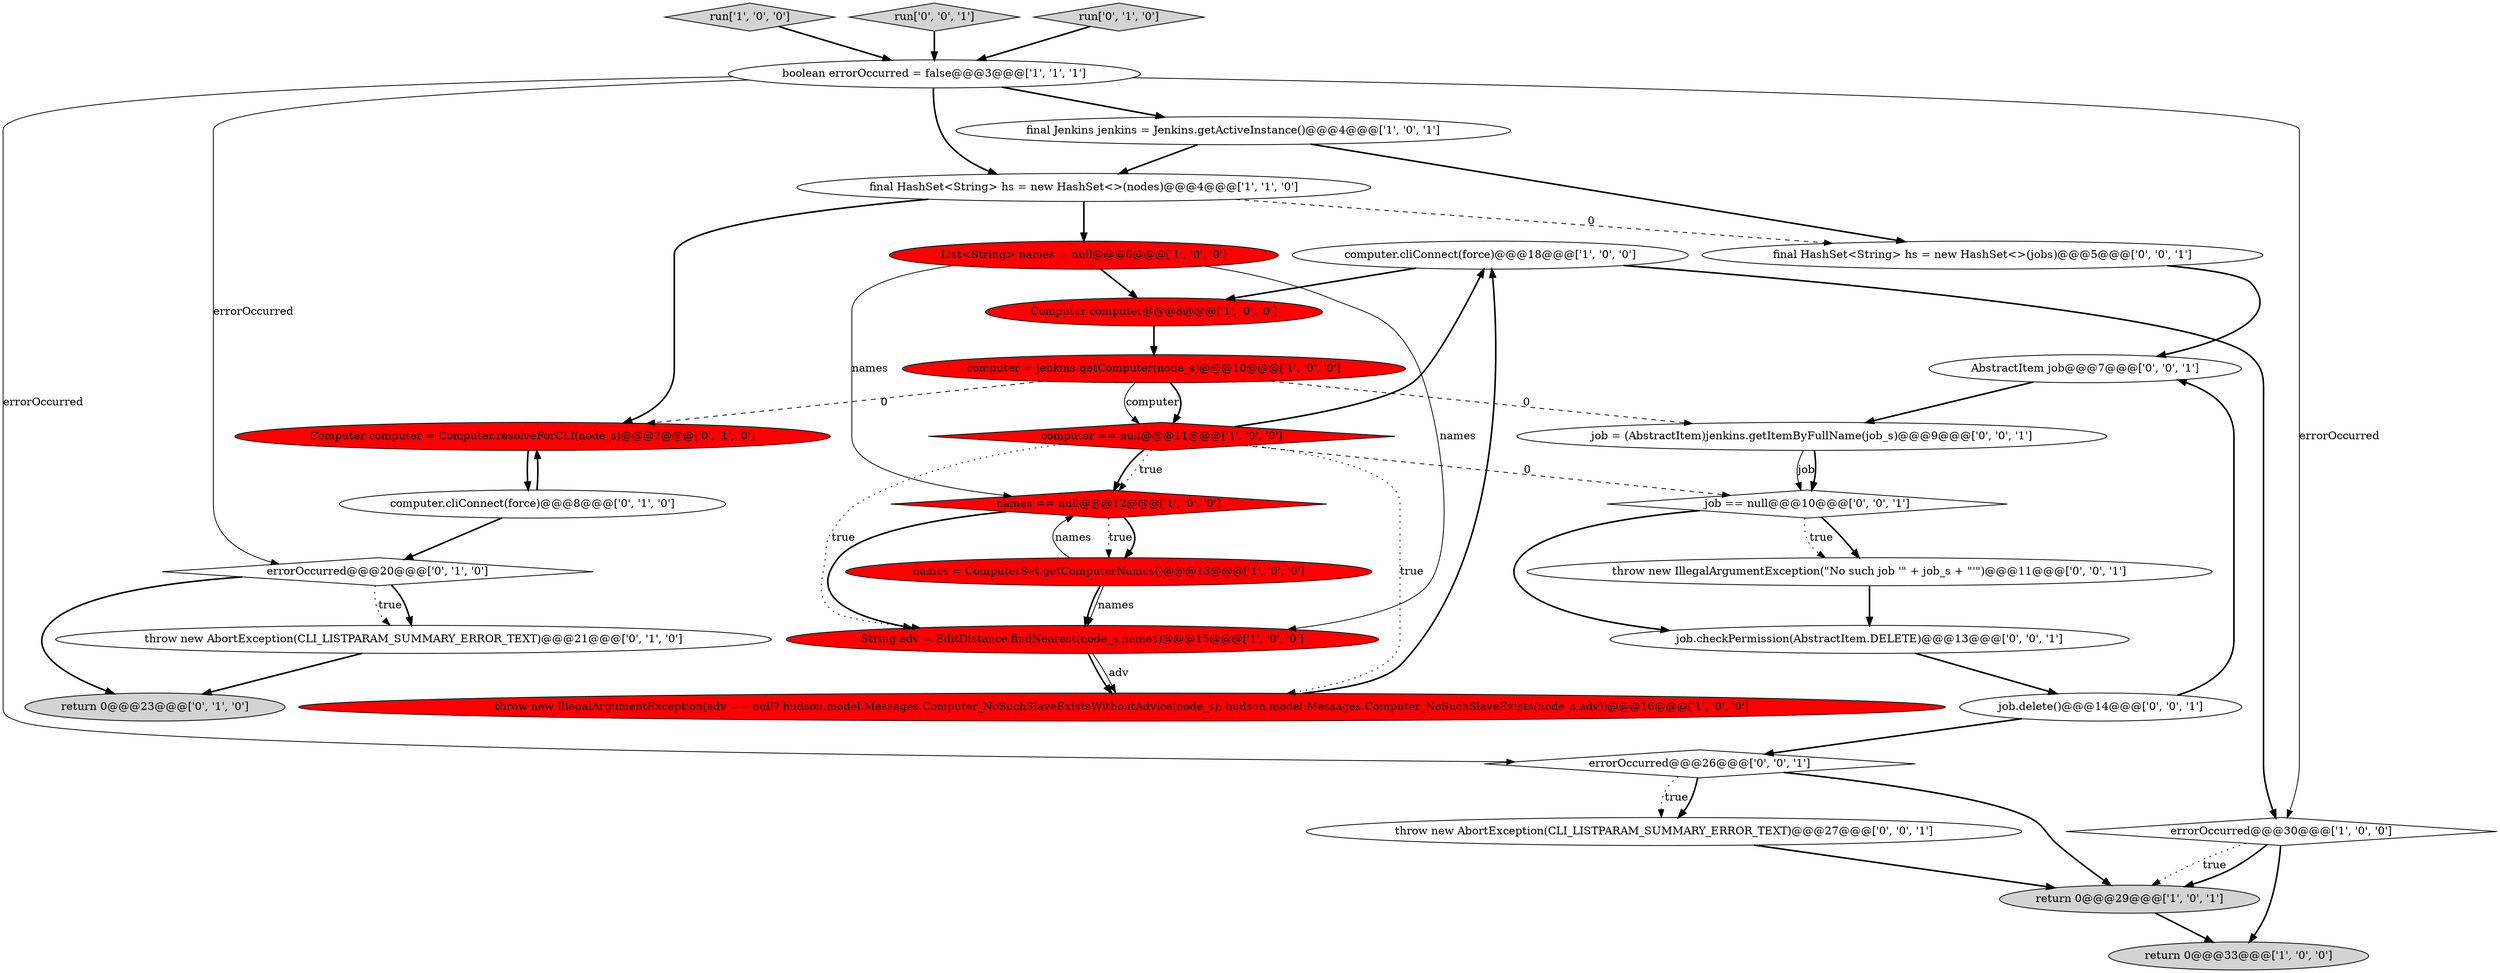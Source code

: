 digraph {
26 [style = filled, label = "final HashSet<String> hs = new HashSet<>(jobs)@@@5@@@['0', '0', '1']", fillcolor = white, shape = ellipse image = "AAA0AAABBB3BBB"];
17 [style = filled, label = "computer.cliConnect(force)@@@8@@@['0', '1', '0']", fillcolor = white, shape = ellipse image = "AAA0AAABBB2BBB"];
5 [style = filled, label = "run['1', '0', '0']", fillcolor = lightgray, shape = diamond image = "AAA0AAABBB1BBB"];
28 [style = filled, label = "job = (AbstractItem)jenkins.getItemByFullName(job_s)@@@9@@@['0', '0', '1']", fillcolor = white, shape = ellipse image = "AAA0AAABBB3BBB"];
20 [style = filled, label = "throw new AbortException(CLI_LISTPARAM_SUMMARY_ERROR_TEXT)@@@21@@@['0', '1', '0']", fillcolor = white, shape = ellipse image = "AAA0AAABBB2BBB"];
14 [style = filled, label = "names = ComputerSet.getComputerNames()@@@13@@@['1', '0', '0']", fillcolor = red, shape = ellipse image = "AAA1AAABBB1BBB"];
10 [style = filled, label = "computer == null@@@11@@@['1', '0', '0']", fillcolor = red, shape = diamond image = "AAA1AAABBB1BBB"];
8 [style = filled, label = "final HashSet<String> hs = new HashSet<>(nodes)@@@4@@@['1', '1', '0']", fillcolor = white, shape = ellipse image = "AAA0AAABBB1BBB"];
18 [style = filled, label = "errorOccurred@@@20@@@['0', '1', '0']", fillcolor = white, shape = diamond image = "AAA0AAABBB2BBB"];
3 [style = filled, label = "computer.cliConnect(force)@@@18@@@['1', '0', '0']", fillcolor = white, shape = ellipse image = "AAA0AAABBB1BBB"];
27 [style = filled, label = "errorOccurred@@@26@@@['0', '0', '1']", fillcolor = white, shape = diamond image = "AAA0AAABBB3BBB"];
25 [style = filled, label = "AbstractItem job@@@7@@@['0', '0', '1']", fillcolor = white, shape = ellipse image = "AAA0AAABBB3BBB"];
19 [style = filled, label = "Computer computer = Computer.resolveForCLI(node_s)@@@7@@@['0', '1', '0']", fillcolor = red, shape = ellipse image = "AAA1AAABBB2BBB"];
31 [style = filled, label = "job.checkPermission(AbstractItem.DELETE)@@@13@@@['0', '0', '1']", fillcolor = white, shape = ellipse image = "AAA0AAABBB3BBB"];
9 [style = filled, label = "return 0@@@33@@@['1', '0', '0']", fillcolor = lightgray, shape = ellipse image = "AAA0AAABBB1BBB"];
23 [style = filled, label = "job == null@@@10@@@['0', '0', '1']", fillcolor = white, shape = diamond image = "AAA0AAABBB3BBB"];
1 [style = filled, label = "throw new IllegalArgumentException(adv == null? hudson.model.Messages.Computer_NoSuchSlaveExistsWithoutAdvice(node_s): hudson.model.Messages.Computer_NoSuchSlaveExists(node_s,adv))@@@16@@@['1', '0', '0']", fillcolor = red, shape = ellipse image = "AAA1AAABBB1BBB"];
7 [style = filled, label = "String adv = EditDistance.findNearest(node_s,names)@@@15@@@['1', '0', '0']", fillcolor = red, shape = ellipse image = "AAA1AAABBB1BBB"];
30 [style = filled, label = "throw new IllegalArgumentException(\"No such job '\" + job_s + \"'\")@@@11@@@['0', '0', '1']", fillcolor = white, shape = ellipse image = "AAA0AAABBB3BBB"];
4 [style = filled, label = "return 0@@@29@@@['1', '0', '1']", fillcolor = lightgray, shape = ellipse image = "AAA0AAABBB1BBB"];
6 [style = filled, label = "final Jenkins jenkins = Jenkins.getActiveInstance()@@@4@@@['1', '0', '1']", fillcolor = white, shape = ellipse image = "AAA0AAABBB1BBB"];
15 [style = filled, label = "errorOccurred@@@30@@@['1', '0', '0']", fillcolor = white, shape = diamond image = "AAA0AAABBB1BBB"];
21 [style = filled, label = "return 0@@@23@@@['0', '1', '0']", fillcolor = lightgray, shape = ellipse image = "AAA0AAABBB2BBB"];
24 [style = filled, label = "throw new AbortException(CLI_LISTPARAM_SUMMARY_ERROR_TEXT)@@@27@@@['0', '0', '1']", fillcolor = white, shape = ellipse image = "AAA0AAABBB3BBB"];
12 [style = filled, label = "names == null@@@12@@@['1', '0', '0']", fillcolor = red, shape = diamond image = "AAA1AAABBB1BBB"];
29 [style = filled, label = "run['0', '0', '1']", fillcolor = lightgray, shape = diamond image = "AAA0AAABBB3BBB"];
11 [style = filled, label = "computer = jenkins.getComputer(node_s)@@@10@@@['1', '0', '0']", fillcolor = red, shape = ellipse image = "AAA1AAABBB1BBB"];
16 [style = filled, label = "run['0', '1', '0']", fillcolor = lightgray, shape = diamond image = "AAA0AAABBB2BBB"];
13 [style = filled, label = "List<String> names = null@@@6@@@['1', '0', '0']", fillcolor = red, shape = ellipse image = "AAA1AAABBB1BBB"];
2 [style = filled, label = "boolean errorOccurred = false@@@3@@@['1', '1', '1']", fillcolor = white, shape = ellipse image = "AAA0AAABBB1BBB"];
0 [style = filled, label = "Computer computer@@@8@@@['1', '0', '0']", fillcolor = red, shape = ellipse image = "AAA1AAABBB1BBB"];
22 [style = filled, label = "job.delete()@@@14@@@['0', '0', '1']", fillcolor = white, shape = ellipse image = "AAA0AAABBB3BBB"];
23->31 [style = bold, label=""];
4->9 [style = bold, label=""];
22->25 [style = bold, label=""];
25->28 [style = bold, label=""];
10->12 [style = dotted, label="true"];
7->1 [style = bold, label=""];
6->26 [style = bold, label=""];
31->22 [style = bold, label=""];
23->30 [style = bold, label=""];
2->6 [style = bold, label=""];
8->19 [style = bold, label=""];
14->12 [style = solid, label="names"];
26->25 [style = bold, label=""];
1->3 [style = bold, label=""];
0->11 [style = bold, label=""];
10->3 [style = bold, label=""];
23->30 [style = dotted, label="true"];
2->15 [style = solid, label="errorOccurred"];
13->12 [style = solid, label="names"];
3->15 [style = bold, label=""];
19->17 [style = bold, label=""];
27->24 [style = dotted, label="true"];
28->23 [style = solid, label="job"];
18->20 [style = dotted, label="true"];
16->2 [style = bold, label=""];
17->19 [style = bold, label=""];
12->7 [style = bold, label=""];
14->7 [style = solid, label="names"];
3->0 [style = bold, label=""];
15->4 [style = dotted, label="true"];
14->7 [style = bold, label=""];
20->21 [style = bold, label=""];
7->1 [style = solid, label="adv"];
11->28 [style = dashed, label="0"];
12->14 [style = dotted, label="true"];
18->20 [style = bold, label=""];
5->2 [style = bold, label=""];
27->4 [style = bold, label=""];
24->4 [style = bold, label=""];
29->2 [style = bold, label=""];
11->10 [style = solid, label="computer"];
22->27 [style = bold, label=""];
11->19 [style = dashed, label="0"];
11->10 [style = bold, label=""];
10->12 [style = bold, label=""];
15->9 [style = bold, label=""];
28->23 [style = bold, label=""];
30->31 [style = bold, label=""];
6->8 [style = bold, label=""];
12->14 [style = bold, label=""];
15->4 [style = bold, label=""];
10->7 [style = dotted, label="true"];
27->24 [style = bold, label=""];
10->1 [style = dotted, label="true"];
18->21 [style = bold, label=""];
13->7 [style = solid, label="names"];
10->23 [style = dashed, label="0"];
2->27 [style = solid, label="errorOccurred"];
2->18 [style = solid, label="errorOccurred"];
17->18 [style = bold, label=""];
8->13 [style = bold, label=""];
2->8 [style = bold, label=""];
13->0 [style = bold, label=""];
8->26 [style = dashed, label="0"];
}
